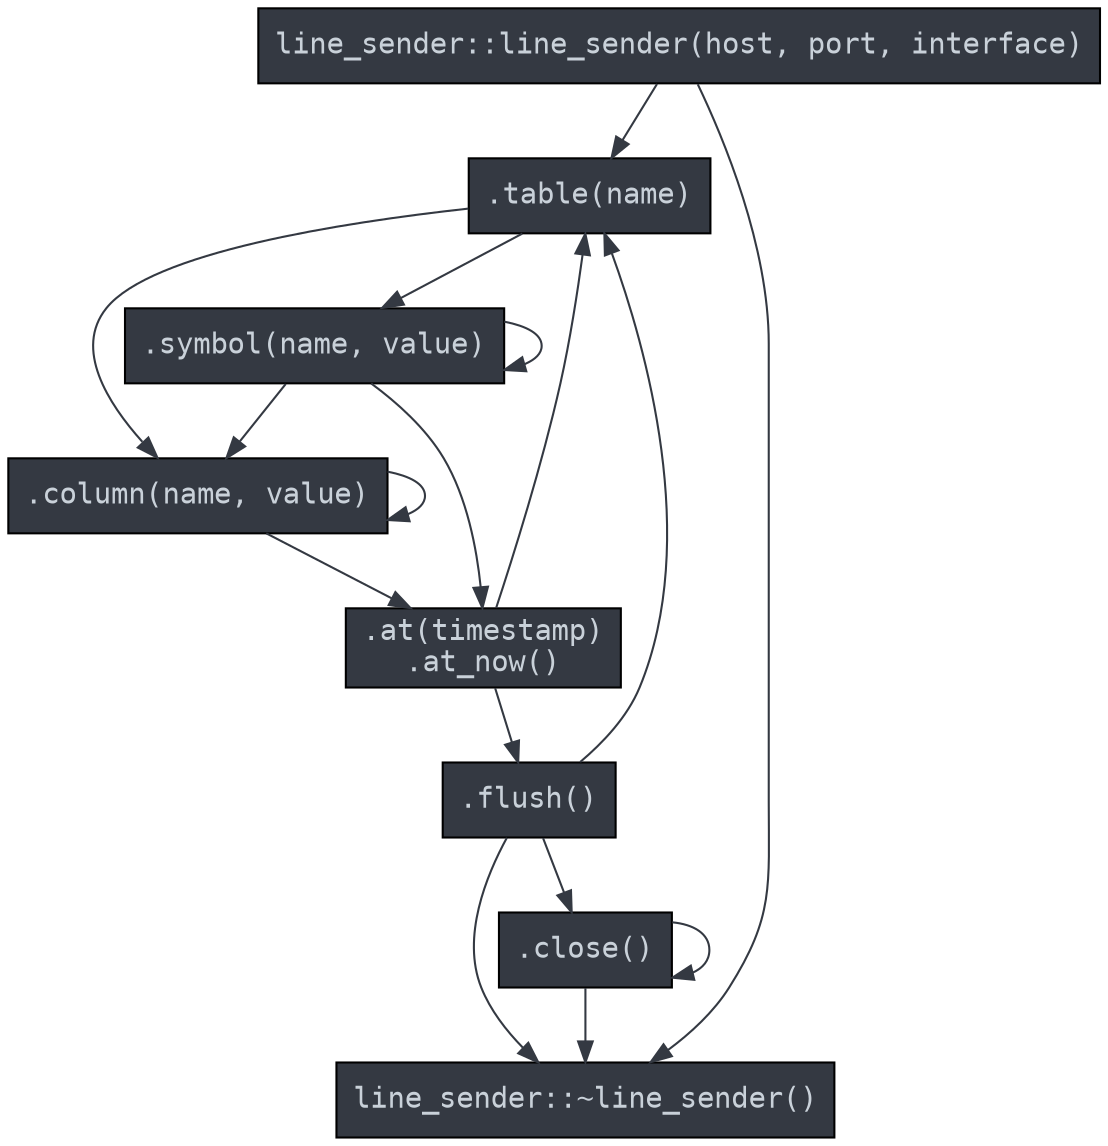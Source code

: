 digraph line_sender_cpp_api {

  graph [bgcolor=transparent];
  node [
    style=filled,
    shape=box,
    fillcolor="#343942",
    fontcolor="#C9D1D9",
    fontname=monospace];
  edge [color="#343942"];

  line_sender -> table;
  line_sender -> dtor;
  table -> symbol;
  symbol -> symbol;
  symbol -> column;
  symbol -> at;
  table -> column;
  column -> column;
  column -> at;
  at -> flush;
  flush -> close;
  flush -> dtor;
  at -> table;
  flush -> table;
  close -> close;
  close -> dtor;

  line_sender [label="line_sender::line_sender(host, port, interface)"];
  table [label=".table(name)"];
  symbol [label=".symbol(name, value)"];
  column [label=".column(name, value)"]
  flush [label=".flush()"];
  close [label=".close()"];
  dtor [label="line_sender::~line_sender()"];
  at [label=".at(timestamp)\n.at_now()"];
}
